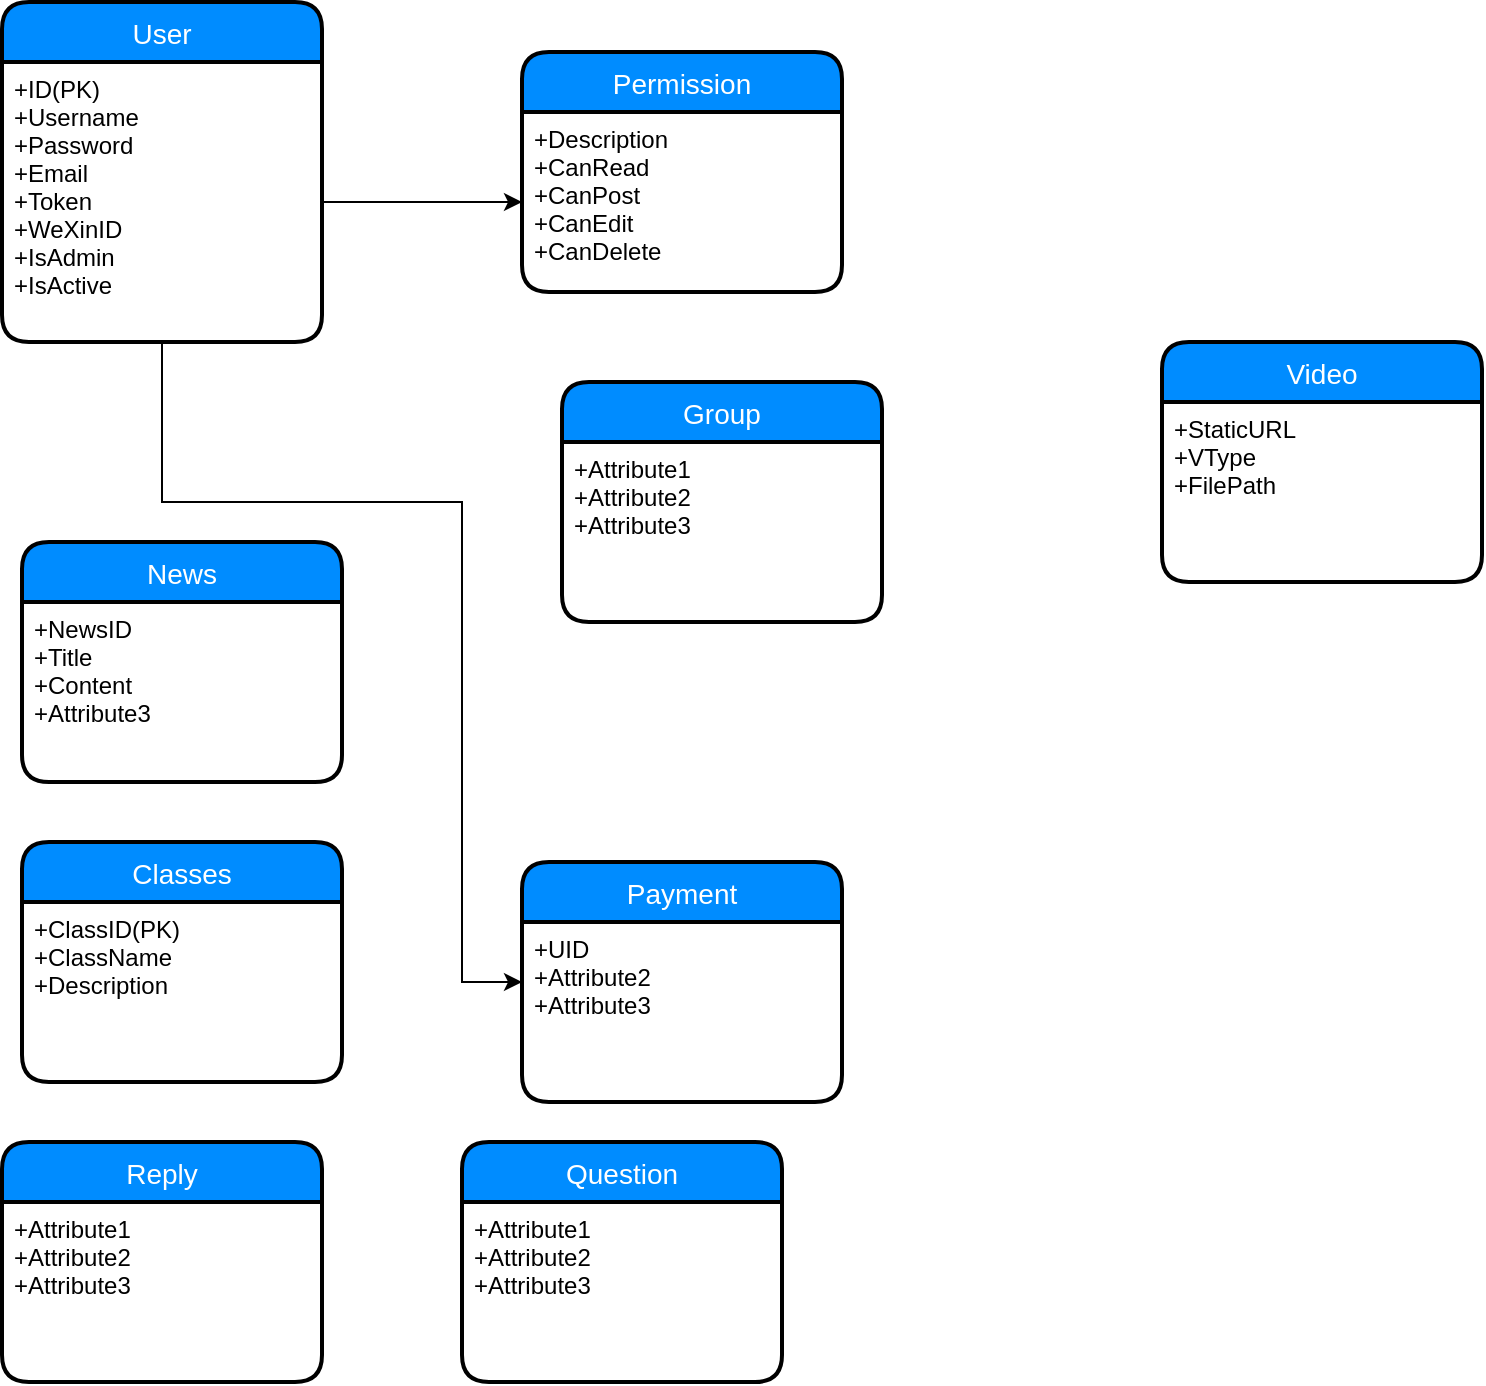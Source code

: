 <mxfile version="12.5.1" type="github">
  <diagram id="jfZIMn2UsCP_KYUvGLMN" name="Page-1">
    <mxGraphModel dx="880" dy="1463" grid="1" gridSize="10" guides="1" tooltips="1" connect="1" arrows="1" fold="1" page="1" pageScale="1" pageWidth="850" pageHeight="1100" math="0" shadow="0">
      <root>
        <mxCell id="0"/>
        <mxCell id="1" parent="0"/>
        <mxCell id="vH36zvX7O-DuhWRN2NgF-12" value="User" style="swimlane;childLayout=stackLayout;horizontal=1;startSize=30;horizontalStack=0;fillColor=#008cff;fontColor=#FFFFFF;rounded=1;fontSize=14;fontStyle=0;strokeWidth=2;resizeParent=0;resizeLast=1;shadow=0;dashed=0;align=center;" vertex="1" parent="1">
          <mxGeometry x="10" y="-110" width="160" height="170" as="geometry"/>
        </mxCell>
        <mxCell id="vH36zvX7O-DuhWRN2NgF-13" value="+ID(PK)&#xa;+Username&#xa;+Password&#xa;+Email&#xa;+Token&#xa;+WeXinID&#xa;+IsAdmin&#xa;+IsActive&#xa;&#xa;" style="align=left;strokeColor=none;fillColor=none;spacingLeft=4;fontSize=12;verticalAlign=top;resizable=0;rotatable=0;part=1;" vertex="1" parent="vH36zvX7O-DuhWRN2NgF-12">
          <mxGeometry y="30" width="160" height="140" as="geometry"/>
        </mxCell>
        <mxCell id="vH36zvX7O-DuhWRN2NgF-14" value="Permission" style="swimlane;childLayout=stackLayout;horizontal=1;startSize=30;horizontalStack=0;fillColor=#008cff;fontColor=#FFFFFF;rounded=1;fontSize=14;fontStyle=0;strokeWidth=2;resizeParent=0;resizeLast=1;shadow=0;dashed=0;align=center;" vertex="1" parent="1">
          <mxGeometry x="270" y="-85" width="160" height="120" as="geometry"/>
        </mxCell>
        <mxCell id="vH36zvX7O-DuhWRN2NgF-15" value="+Description&#xa;+CanRead&#xa;+CanPost&#xa;+CanEdit&#xa;+CanDelete&#xa;" style="align=left;strokeColor=none;fillColor=none;spacingLeft=4;fontSize=12;verticalAlign=top;resizable=0;rotatable=0;part=1;" vertex="1" parent="vH36zvX7O-DuhWRN2NgF-14">
          <mxGeometry y="30" width="160" height="90" as="geometry"/>
        </mxCell>
        <mxCell id="vH36zvX7O-DuhWRN2NgF-17" value="News" style="swimlane;childLayout=stackLayout;horizontal=1;startSize=30;horizontalStack=0;fillColor=#008cff;fontColor=#FFFFFF;rounded=1;fontSize=14;fontStyle=0;strokeWidth=2;resizeParent=0;resizeLast=1;shadow=0;dashed=0;align=center;" vertex="1" parent="1">
          <mxGeometry x="20" y="160" width="160" height="120" as="geometry"/>
        </mxCell>
        <mxCell id="vH36zvX7O-DuhWRN2NgF-18" value="+NewsID&#xa;+Title&#xa;+Content&#xa;+Attribute3" style="align=left;strokeColor=none;fillColor=none;spacingLeft=4;fontSize=12;verticalAlign=top;resizable=0;rotatable=0;part=1;" vertex="1" parent="vH36zvX7O-DuhWRN2NgF-17">
          <mxGeometry y="30" width="160" height="90" as="geometry"/>
        </mxCell>
        <mxCell id="vH36zvX7O-DuhWRN2NgF-19" value="Video" style="swimlane;childLayout=stackLayout;horizontal=1;startSize=30;horizontalStack=0;fillColor=#008cff;fontColor=#FFFFFF;rounded=1;fontSize=14;fontStyle=0;strokeWidth=2;resizeParent=0;resizeLast=1;shadow=0;dashed=0;align=center;" vertex="1" parent="1">
          <mxGeometry x="590" y="60" width="160" height="120" as="geometry"/>
        </mxCell>
        <mxCell id="vH36zvX7O-DuhWRN2NgF-20" value="+StaticURL&#xa;+VType&#xa;+FilePath" style="align=left;strokeColor=none;fillColor=none;spacingLeft=4;fontSize=12;verticalAlign=top;resizable=0;rotatable=0;part=1;" vertex="1" parent="vH36zvX7O-DuhWRN2NgF-19">
          <mxGeometry y="30" width="160" height="90" as="geometry"/>
        </mxCell>
        <mxCell id="vH36zvX7O-DuhWRN2NgF-21" value="Classes" style="swimlane;childLayout=stackLayout;horizontal=1;startSize=30;horizontalStack=0;fillColor=#008cff;fontColor=#FFFFFF;rounded=1;fontSize=14;fontStyle=0;strokeWidth=2;resizeParent=0;resizeLast=1;shadow=0;dashed=0;align=center;" vertex="1" parent="1">
          <mxGeometry x="20" y="310" width="160" height="120" as="geometry"/>
        </mxCell>
        <mxCell id="vH36zvX7O-DuhWRN2NgF-22" value="+ClassID(PK)&#xa;+ClassName&#xa;+Description" style="align=left;strokeColor=none;fillColor=none;spacingLeft=4;fontSize=12;verticalAlign=top;resizable=0;rotatable=0;part=1;" vertex="1" parent="vH36zvX7O-DuhWRN2NgF-21">
          <mxGeometry y="30" width="160" height="90" as="geometry"/>
        </mxCell>
        <mxCell id="vH36zvX7O-DuhWRN2NgF-23" style="edgeStyle=orthogonalEdgeStyle;rounded=0;orthogonalLoop=1;jettySize=auto;html=1;exitX=1;exitY=0.5;exitDx=0;exitDy=0;entryX=0;entryY=0.5;entryDx=0;entryDy=0;" edge="1" parent="1" source="vH36zvX7O-DuhWRN2NgF-13" target="vH36zvX7O-DuhWRN2NgF-15">
          <mxGeometry relative="1" as="geometry"/>
        </mxCell>
        <mxCell id="vH36zvX7O-DuhWRN2NgF-24" value="Group" style="swimlane;childLayout=stackLayout;horizontal=1;startSize=30;horizontalStack=0;fillColor=#008cff;fontColor=#FFFFFF;rounded=1;fontSize=14;fontStyle=0;strokeWidth=2;resizeParent=0;resizeLast=1;shadow=0;dashed=0;align=center;" vertex="1" parent="1">
          <mxGeometry x="290" y="80" width="160" height="120" as="geometry"/>
        </mxCell>
        <mxCell id="vH36zvX7O-DuhWRN2NgF-25" value="+Attribute1&#xa;+Attribute2&#xa;+Attribute3" style="align=left;strokeColor=none;fillColor=none;spacingLeft=4;fontSize=12;verticalAlign=top;resizable=0;rotatable=0;part=1;" vertex="1" parent="vH36zvX7O-DuhWRN2NgF-24">
          <mxGeometry y="30" width="160" height="90" as="geometry"/>
        </mxCell>
        <mxCell id="vH36zvX7O-DuhWRN2NgF-26" value="Payment" style="swimlane;childLayout=stackLayout;horizontal=1;startSize=30;horizontalStack=0;fillColor=#008cff;fontColor=#FFFFFF;rounded=1;fontSize=14;fontStyle=0;strokeWidth=2;resizeParent=0;resizeLast=1;shadow=0;dashed=0;align=center;" vertex="1" parent="1">
          <mxGeometry x="270" y="320" width="160" height="120" as="geometry"/>
        </mxCell>
        <mxCell id="vH36zvX7O-DuhWRN2NgF-27" value="+UID&#xa;+Attribute2&#xa;+Attribute3" style="align=left;strokeColor=none;fillColor=none;spacingLeft=4;fontSize=12;verticalAlign=top;resizable=0;rotatable=0;part=1;" vertex="1" parent="vH36zvX7O-DuhWRN2NgF-26">
          <mxGeometry y="30" width="160" height="90" as="geometry"/>
        </mxCell>
        <mxCell id="vH36zvX7O-DuhWRN2NgF-28" style="edgeStyle=orthogonalEdgeStyle;rounded=0;orthogonalLoop=1;jettySize=auto;html=1;entryX=0;entryY=0.5;entryDx=0;entryDy=0;exitX=0.5;exitY=1;exitDx=0;exitDy=0;" edge="1" parent="1" source="vH36zvX7O-DuhWRN2NgF-13" target="vH36zvX7O-DuhWRN2NgF-26">
          <mxGeometry relative="1" as="geometry">
            <mxPoint x="180" y="120" as="sourcePoint"/>
            <Array as="points">
              <mxPoint x="90" y="140"/>
              <mxPoint x="240" y="140"/>
              <mxPoint x="240" y="380"/>
            </Array>
          </mxGeometry>
        </mxCell>
        <mxCell id="vH36zvX7O-DuhWRN2NgF-29" value="Reply" style="swimlane;childLayout=stackLayout;horizontal=1;startSize=30;horizontalStack=0;fillColor=#008cff;fontColor=#FFFFFF;rounded=1;fontSize=14;fontStyle=0;strokeWidth=2;resizeParent=0;resizeLast=1;shadow=0;dashed=0;align=center;" vertex="1" parent="1">
          <mxGeometry x="10" y="460" width="160" height="120" as="geometry"/>
        </mxCell>
        <mxCell id="vH36zvX7O-DuhWRN2NgF-30" value="+Attribute1&#xa;+Attribute2&#xa;+Attribute3" style="align=left;strokeColor=none;fillColor=none;spacingLeft=4;fontSize=12;verticalAlign=top;resizable=0;rotatable=0;part=1;" vertex="1" parent="vH36zvX7O-DuhWRN2NgF-29">
          <mxGeometry y="30" width="160" height="90" as="geometry"/>
        </mxCell>
        <mxCell id="vH36zvX7O-DuhWRN2NgF-31" value="Question" style="swimlane;childLayout=stackLayout;horizontal=1;startSize=30;horizontalStack=0;fillColor=#008cff;fontColor=#FFFFFF;rounded=1;fontSize=14;fontStyle=0;strokeWidth=2;resizeParent=0;resizeLast=1;shadow=0;dashed=0;align=center;" vertex="1" parent="1">
          <mxGeometry x="240" y="460" width="160" height="120" as="geometry"/>
        </mxCell>
        <mxCell id="vH36zvX7O-DuhWRN2NgF-32" value="+Attribute1&#xa;+Attribute2&#xa;+Attribute3" style="align=left;strokeColor=none;fillColor=none;spacingLeft=4;fontSize=12;verticalAlign=top;resizable=0;rotatable=0;part=1;" vertex="1" parent="vH36zvX7O-DuhWRN2NgF-31">
          <mxGeometry y="30" width="160" height="90" as="geometry"/>
        </mxCell>
      </root>
    </mxGraphModel>
  </diagram>
</mxfile>
